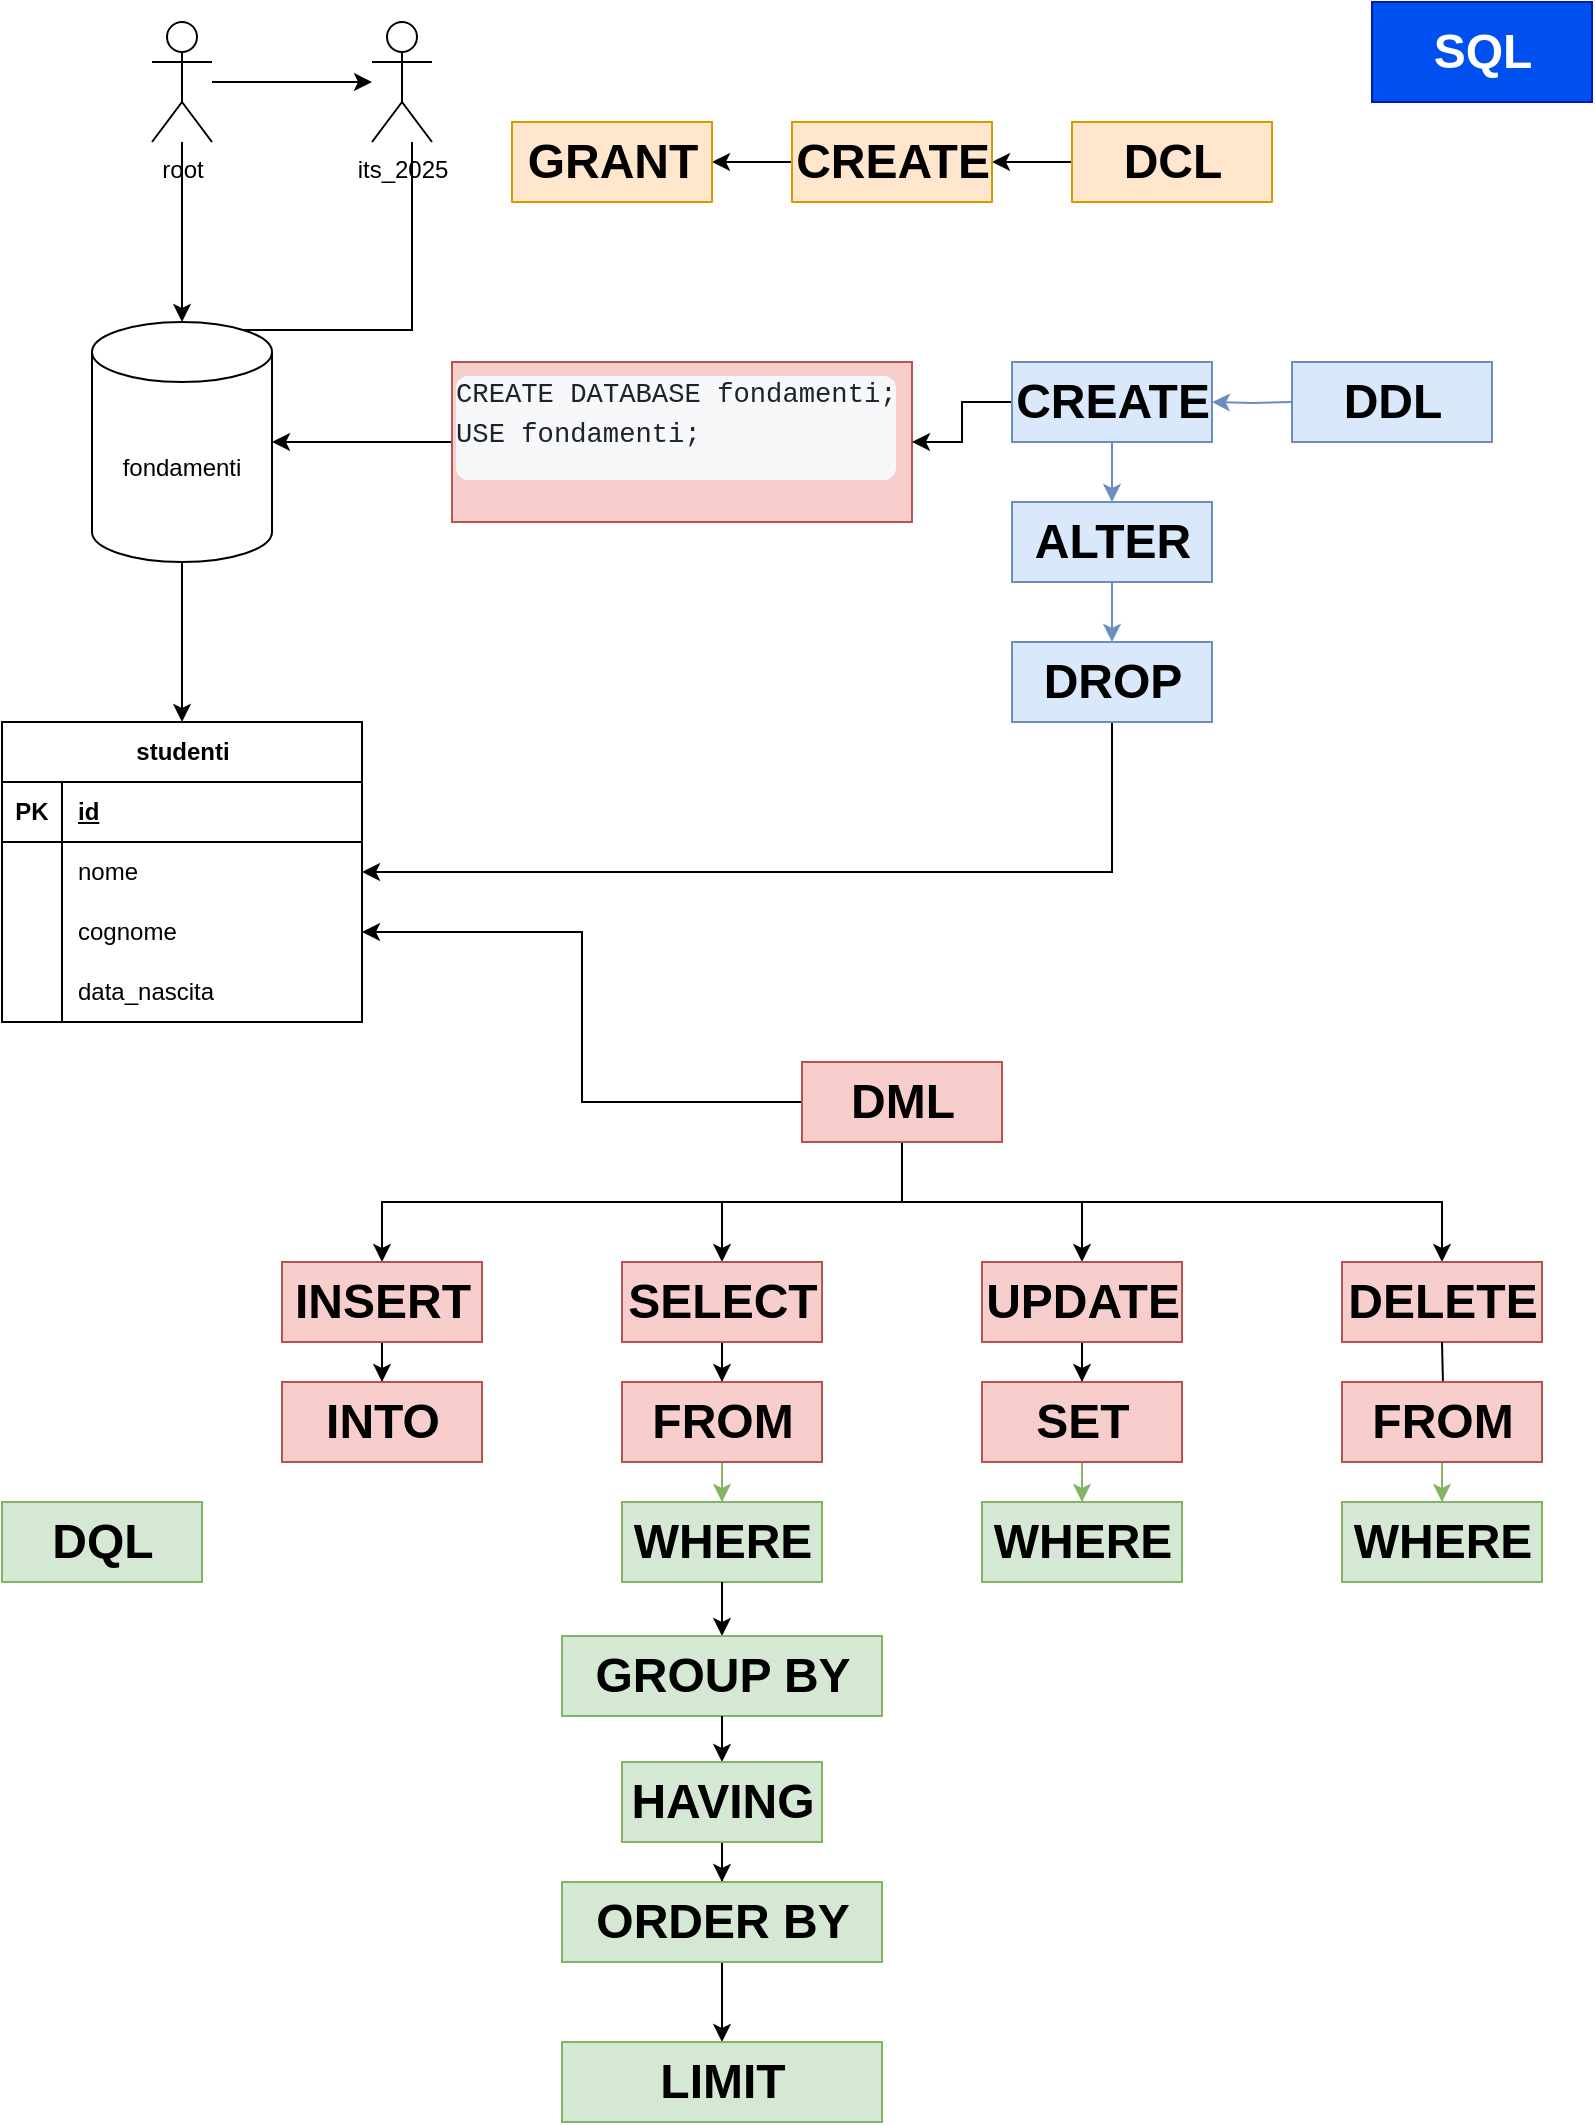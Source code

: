 <mxfile version="26.0.9" pages="2">
  <diagram name="Pagina-1" id="X_dzjjtPj03dOTCywnwq">
    <mxGraphModel dx="1434" dy="772" grid="1" gridSize="10" guides="1" tooltips="1" connect="1" arrows="1" fold="1" page="1" pageScale="1" pageWidth="827" pageHeight="1169" math="0" shadow="0">
      <root>
        <mxCell id="0" />
        <mxCell id="1" parent="0" />
        <mxCell id="ocJH8IuIkuNYbvHp2St5-17" style="edgeStyle=orthogonalEdgeStyle;rounded=0;orthogonalLoop=1;jettySize=auto;html=1;exitX=0.5;exitY=1;exitDx=0;exitDy=0;exitPerimeter=0;" parent="1" source="ocJH8IuIkuNYbvHp2St5-1" target="ocJH8IuIkuNYbvHp2St5-4" edge="1">
          <mxGeometry relative="1" as="geometry" />
        </mxCell>
        <mxCell id="ocJH8IuIkuNYbvHp2St5-22" style="edgeStyle=orthogonalEdgeStyle;rounded=0;orthogonalLoop=1;jettySize=auto;html=1;exitX=0.707;exitY=0.012;exitDx=0;exitDy=0;exitPerimeter=0;endArrow=none;startFill=1;startArrow=classic;" parent="1" source="ocJH8IuIkuNYbvHp2St5-1" target="ocJH8IuIkuNYbvHp2St5-20" edge="1">
          <mxGeometry relative="1" as="geometry">
            <Array as="points">
              <mxPoint x="124" y="195" />
              <mxPoint x="128" y="195" />
              <mxPoint x="128" y="184" />
              <mxPoint x="220" y="184" />
            </Array>
          </mxGeometry>
        </mxCell>
        <mxCell id="ocJH8IuIkuNYbvHp2St5-1" value="fondamenti" style="shape=cylinder3;whiteSpace=wrap;html=1;boundedLbl=1;backgroundOutline=1;size=15;" parent="1" vertex="1">
          <mxGeometry x="60" y="180" width="90" height="120" as="geometry" />
        </mxCell>
        <mxCell id="ocJH8IuIkuNYbvHp2St5-3" value="" style="edgeStyle=orthogonalEdgeStyle;rounded=0;orthogonalLoop=1;jettySize=auto;html=1;" parent="1" source="ocJH8IuIkuNYbvHp2St5-2" target="ocJH8IuIkuNYbvHp2St5-1" edge="1">
          <mxGeometry relative="1" as="geometry" />
        </mxCell>
        <mxCell id="ocJH8IuIkuNYbvHp2St5-2" value="&lt;pre style=&quot;box-sizing: border-box; font-family: var(--fontStack-monospace, ui-monospace, SFMono-Regular, SF Mono, Menlo, Consolas, Liberation Mono, monospace); font-size: 13.6px; margin-top: 0px; margin-bottom: 0px; overflow-wrap: normal; padding: var(--base-size-16); overflow: auto; line-height: 1.45; color: rgb(31, 35, 40); background-color: rgb(246, 248, 250); border-radius: 6px; word-break: normal; min-height: 52px; font-style: normal; font-variant-ligatures: normal; font-variant-caps: normal; font-weight: 400; letter-spacing: normal; orphans: 2; text-align: start; text-indent: 0px; text-transform: none; widows: 2; word-spacing: 0px; -webkit-text-stroke-width: 0px; text-decoration-thickness: initial; text-decoration-style: initial; text-decoration-color: initial;&quot;&gt;&lt;span class=&quot;pl-k&quot; style=&quot;box-sizing: border-box; color: var(--color-prettylights-syntax-keyword);&quot;&gt;CREATE&lt;/span&gt; &lt;span class=&quot;pl-k&quot; style=&quot;box-sizing: border-box; color: var(--color-prettylights-syntax-keyword);&quot;&gt;DATABASE&lt;/span&gt; &lt;span class=&quot;pl-en&quot; style=&quot;box-sizing: border-box; color: var(--color-prettylights-syntax-entity);&quot;&gt;fondamenti&lt;/span&gt;;&lt;br&gt;USE fondamenti;&lt;/pre&gt;" style="text;whiteSpace=wrap;html=1;fillColor=#f8cecc;strokeColor=#b85450;" parent="1" vertex="1">
          <mxGeometry x="240" y="200" width="230" height="80" as="geometry" />
        </mxCell>
        <mxCell id="ocJH8IuIkuNYbvHp2St5-4" value="studenti" style="shape=table;startSize=30;container=1;collapsible=1;childLayout=tableLayout;fixedRows=1;rowLines=0;fontStyle=1;align=center;resizeLast=1;html=1;" parent="1" vertex="1">
          <mxGeometry x="15" y="380" width="180" height="150" as="geometry" />
        </mxCell>
        <mxCell id="ocJH8IuIkuNYbvHp2St5-5" value="" style="shape=tableRow;horizontal=0;startSize=0;swimlaneHead=0;swimlaneBody=0;fillColor=none;collapsible=0;dropTarget=0;points=[[0,0.5],[1,0.5]];portConstraint=eastwest;top=0;left=0;right=0;bottom=1;" parent="ocJH8IuIkuNYbvHp2St5-4" vertex="1">
          <mxGeometry y="30" width="180" height="30" as="geometry" />
        </mxCell>
        <mxCell id="ocJH8IuIkuNYbvHp2St5-6" value="PK" style="shape=partialRectangle;connectable=0;fillColor=none;top=0;left=0;bottom=0;right=0;fontStyle=1;overflow=hidden;whiteSpace=wrap;html=1;" parent="ocJH8IuIkuNYbvHp2St5-5" vertex="1">
          <mxGeometry width="30" height="30" as="geometry">
            <mxRectangle width="30" height="30" as="alternateBounds" />
          </mxGeometry>
        </mxCell>
        <mxCell id="ocJH8IuIkuNYbvHp2St5-7" value="id" style="shape=partialRectangle;connectable=0;fillColor=none;top=0;left=0;bottom=0;right=0;align=left;spacingLeft=6;fontStyle=5;overflow=hidden;whiteSpace=wrap;html=1;" parent="ocJH8IuIkuNYbvHp2St5-5" vertex="1">
          <mxGeometry x="30" width="150" height="30" as="geometry">
            <mxRectangle width="150" height="30" as="alternateBounds" />
          </mxGeometry>
        </mxCell>
        <mxCell id="ocJH8IuIkuNYbvHp2St5-8" value="" style="shape=tableRow;horizontal=0;startSize=0;swimlaneHead=0;swimlaneBody=0;fillColor=none;collapsible=0;dropTarget=0;points=[[0,0.5],[1,0.5]];portConstraint=eastwest;top=0;left=0;right=0;bottom=0;" parent="ocJH8IuIkuNYbvHp2St5-4" vertex="1">
          <mxGeometry y="60" width="180" height="30" as="geometry" />
        </mxCell>
        <mxCell id="ocJH8IuIkuNYbvHp2St5-9" value="" style="shape=partialRectangle;connectable=0;fillColor=none;top=0;left=0;bottom=0;right=0;editable=1;overflow=hidden;whiteSpace=wrap;html=1;" parent="ocJH8IuIkuNYbvHp2St5-8" vertex="1">
          <mxGeometry width="30" height="30" as="geometry">
            <mxRectangle width="30" height="30" as="alternateBounds" />
          </mxGeometry>
        </mxCell>
        <mxCell id="ocJH8IuIkuNYbvHp2St5-10" value="nome" style="shape=partialRectangle;connectable=0;fillColor=none;top=0;left=0;bottom=0;right=0;align=left;spacingLeft=6;overflow=hidden;whiteSpace=wrap;html=1;" parent="ocJH8IuIkuNYbvHp2St5-8" vertex="1">
          <mxGeometry x="30" width="150" height="30" as="geometry">
            <mxRectangle width="150" height="30" as="alternateBounds" />
          </mxGeometry>
        </mxCell>
        <mxCell id="ocJH8IuIkuNYbvHp2St5-11" value="" style="shape=tableRow;horizontal=0;startSize=0;swimlaneHead=0;swimlaneBody=0;fillColor=none;collapsible=0;dropTarget=0;points=[[0,0.5],[1,0.5]];portConstraint=eastwest;top=0;left=0;right=0;bottom=0;" parent="ocJH8IuIkuNYbvHp2St5-4" vertex="1">
          <mxGeometry y="90" width="180" height="30" as="geometry" />
        </mxCell>
        <mxCell id="ocJH8IuIkuNYbvHp2St5-12" value="" style="shape=partialRectangle;connectable=0;fillColor=none;top=0;left=0;bottom=0;right=0;editable=1;overflow=hidden;whiteSpace=wrap;html=1;" parent="ocJH8IuIkuNYbvHp2St5-11" vertex="1">
          <mxGeometry width="30" height="30" as="geometry">
            <mxRectangle width="30" height="30" as="alternateBounds" />
          </mxGeometry>
        </mxCell>
        <mxCell id="ocJH8IuIkuNYbvHp2St5-13" value="cognome" style="shape=partialRectangle;connectable=0;fillColor=none;top=0;left=0;bottom=0;right=0;align=left;spacingLeft=6;overflow=hidden;whiteSpace=wrap;html=1;" parent="ocJH8IuIkuNYbvHp2St5-11" vertex="1">
          <mxGeometry x="30" width="150" height="30" as="geometry">
            <mxRectangle width="150" height="30" as="alternateBounds" />
          </mxGeometry>
        </mxCell>
        <mxCell id="ocJH8IuIkuNYbvHp2St5-14" value="" style="shape=tableRow;horizontal=0;startSize=0;swimlaneHead=0;swimlaneBody=0;fillColor=none;collapsible=0;dropTarget=0;points=[[0,0.5],[1,0.5]];portConstraint=eastwest;top=0;left=0;right=0;bottom=0;" parent="ocJH8IuIkuNYbvHp2St5-4" vertex="1">
          <mxGeometry y="120" width="180" height="30" as="geometry" />
        </mxCell>
        <mxCell id="ocJH8IuIkuNYbvHp2St5-15" value="" style="shape=partialRectangle;connectable=0;fillColor=none;top=0;left=0;bottom=0;right=0;editable=1;overflow=hidden;whiteSpace=wrap;html=1;" parent="ocJH8IuIkuNYbvHp2St5-14" vertex="1">
          <mxGeometry width="30" height="30" as="geometry">
            <mxRectangle width="30" height="30" as="alternateBounds" />
          </mxGeometry>
        </mxCell>
        <mxCell id="ocJH8IuIkuNYbvHp2St5-16" value="data_nascita" style="shape=partialRectangle;connectable=0;fillColor=none;top=0;left=0;bottom=0;right=0;align=left;spacingLeft=6;overflow=hidden;whiteSpace=wrap;html=1;" parent="ocJH8IuIkuNYbvHp2St5-14" vertex="1">
          <mxGeometry x="30" width="150" height="30" as="geometry">
            <mxRectangle width="150" height="30" as="alternateBounds" />
          </mxGeometry>
        </mxCell>
        <mxCell id="ocJH8IuIkuNYbvHp2St5-19" value="" style="edgeStyle=orthogonalEdgeStyle;rounded=0;orthogonalLoop=1;jettySize=auto;html=1;" parent="1" source="ocJH8IuIkuNYbvHp2St5-18" target="ocJH8IuIkuNYbvHp2St5-1" edge="1">
          <mxGeometry relative="1" as="geometry" />
        </mxCell>
        <mxCell id="ocJH8IuIkuNYbvHp2St5-21" value="" style="edgeStyle=orthogonalEdgeStyle;rounded=0;orthogonalLoop=1;jettySize=auto;html=1;" parent="1" source="ocJH8IuIkuNYbvHp2St5-18" target="ocJH8IuIkuNYbvHp2St5-20" edge="1">
          <mxGeometry relative="1" as="geometry" />
        </mxCell>
        <mxCell id="ocJH8IuIkuNYbvHp2St5-18" value="root" style="shape=umlActor;verticalLabelPosition=bottom;verticalAlign=top;html=1;outlineConnect=0;" parent="1" vertex="1">
          <mxGeometry x="90" y="30" width="30" height="60" as="geometry" />
        </mxCell>
        <mxCell id="ocJH8IuIkuNYbvHp2St5-20" value="its_2025" style="shape=umlActor;verticalLabelPosition=bottom;verticalAlign=top;html=1;outlineConnect=0;" parent="1" vertex="1">
          <mxGeometry x="200" y="30" width="30" height="60" as="geometry" />
        </mxCell>
        <mxCell id="ocJH8IuIkuNYbvHp2St5-25" value="" style="edgeStyle=orthogonalEdgeStyle;rounded=0;orthogonalLoop=1;jettySize=auto;html=1;" parent="1" source="ocJH8IuIkuNYbvHp2St5-23" target="ocJH8IuIkuNYbvHp2St5-24" edge="1">
          <mxGeometry relative="1" as="geometry" />
        </mxCell>
        <mxCell id="ocJH8IuIkuNYbvHp2St5-23" value="DCL" style="text;strokeColor=#d79b00;fillColor=#ffe6cc;html=1;fontSize=24;fontStyle=1;verticalAlign=middle;align=center;" parent="1" vertex="1">
          <mxGeometry x="550" y="80" width="100" height="40" as="geometry" />
        </mxCell>
        <mxCell id="ocJH8IuIkuNYbvHp2St5-27" value="" style="edgeStyle=orthogonalEdgeStyle;rounded=0;orthogonalLoop=1;jettySize=auto;html=1;" parent="1" source="ocJH8IuIkuNYbvHp2St5-24" target="ocJH8IuIkuNYbvHp2St5-26" edge="1">
          <mxGeometry relative="1" as="geometry" />
        </mxCell>
        <mxCell id="ocJH8IuIkuNYbvHp2St5-24" value="CREATE" style="text;strokeColor=#d79b00;fillColor=#ffe6cc;html=1;fontSize=24;fontStyle=1;verticalAlign=middle;align=center;" parent="1" vertex="1">
          <mxGeometry x="410" y="80" width="100" height="40" as="geometry" />
        </mxCell>
        <mxCell id="ocJH8IuIkuNYbvHp2St5-26" value="GRANT" style="text;strokeColor=#d79b00;fillColor=#ffe6cc;html=1;fontSize=24;fontStyle=1;verticalAlign=middle;align=center;" parent="1" vertex="1">
          <mxGeometry x="270" y="80" width="100" height="40" as="geometry" />
        </mxCell>
        <mxCell id="ocJH8IuIkuNYbvHp2St5-28" value="DDL" style="text;strokeColor=#6c8ebf;fillColor=#dae8fc;html=1;fontSize=24;fontStyle=1;verticalAlign=middle;align=center;" parent="1" vertex="1">
          <mxGeometry x="660" y="200" width="100" height="40" as="geometry" />
        </mxCell>
        <mxCell id="ocJH8IuIkuNYbvHp2St5-32" style="edgeStyle=orthogonalEdgeStyle;rounded=0;orthogonalLoop=1;jettySize=auto;html=1;exitX=0;exitY=0.5;exitDx=0;exitDy=0;" parent="1" source="ocJH8IuIkuNYbvHp2St5-30" target="ocJH8IuIkuNYbvHp2St5-2" edge="1">
          <mxGeometry relative="1" as="geometry" />
        </mxCell>
        <mxCell id="ocJH8IuIkuNYbvHp2St5-33" style="edgeStyle=orthogonalEdgeStyle;rounded=0;orthogonalLoop=1;jettySize=auto;html=1;exitX=0.5;exitY=1;exitDx=0;exitDy=0;" parent="1" source="ocJH8IuIkuNYbvHp2St5-34" target="ocJH8IuIkuNYbvHp2St5-4" edge="1">
          <mxGeometry relative="1" as="geometry">
            <Array as="points" />
          </mxGeometry>
        </mxCell>
        <mxCell id="ocJH8IuIkuNYbvHp2St5-30" value="CREATE" style="text;strokeColor=#6c8ebf;fillColor=#dae8fc;html=1;fontSize=24;fontStyle=1;verticalAlign=middle;align=center;" parent="1" vertex="1">
          <mxGeometry x="520" y="200" width="100" height="40" as="geometry" />
        </mxCell>
        <mxCell id="ocJH8IuIkuNYbvHp2St5-31" value="" style="edgeStyle=orthogonalEdgeStyle;rounded=0;orthogonalLoop=1;jettySize=auto;html=1;fillColor=#dae8fc;strokeColor=#6c8ebf;" parent="1" target="ocJH8IuIkuNYbvHp2St5-30" edge="1">
          <mxGeometry relative="1" as="geometry">
            <mxPoint x="660" y="220" as="sourcePoint" />
          </mxGeometry>
        </mxCell>
        <mxCell id="ocJH8IuIkuNYbvHp2St5-34" value="DROP" style="text;strokeColor=#6c8ebf;fillColor=#dae8fc;html=1;fontSize=24;fontStyle=1;verticalAlign=middle;align=center;" parent="1" vertex="1">
          <mxGeometry x="520" y="340" width="100" height="40" as="geometry" />
        </mxCell>
        <mxCell id="ocJH8IuIkuNYbvHp2St5-37" value="" style="edgeStyle=orthogonalEdgeStyle;rounded=0;orthogonalLoop=1;jettySize=auto;html=1;exitX=0.5;exitY=1;exitDx=0;exitDy=0;fillColor=#dae8fc;strokeColor=#6c8ebf;" parent="1" source="ocJH8IuIkuNYbvHp2St5-30" target="ocJH8IuIkuNYbvHp2St5-36" edge="1">
          <mxGeometry relative="1" as="geometry">
            <mxPoint x="570" y="240" as="sourcePoint" />
            <mxPoint x="570" y="380" as="targetPoint" />
            <Array as="points" />
          </mxGeometry>
        </mxCell>
        <mxCell id="ocJH8IuIkuNYbvHp2St5-38" value="" style="edgeStyle=orthogonalEdgeStyle;rounded=0;orthogonalLoop=1;jettySize=auto;html=1;fillColor=#dae8fc;strokeColor=#6c8ebf;" parent="1" source="ocJH8IuIkuNYbvHp2St5-36" target="ocJH8IuIkuNYbvHp2St5-34" edge="1">
          <mxGeometry relative="1" as="geometry" />
        </mxCell>
        <mxCell id="ocJH8IuIkuNYbvHp2St5-36" value="ALTER" style="text;strokeColor=#6c8ebf;fillColor=#dae8fc;html=1;fontSize=24;fontStyle=1;verticalAlign=middle;align=center;" parent="1" vertex="1">
          <mxGeometry x="520" y="270" width="100" height="40" as="geometry" />
        </mxCell>
        <mxCell id="ocJH8IuIkuNYbvHp2St5-48" style="edgeStyle=orthogonalEdgeStyle;rounded=0;orthogonalLoop=1;jettySize=auto;html=1;exitX=0.5;exitY=1;exitDx=0;exitDy=0;" parent="1" source="ocJH8IuIkuNYbvHp2St5-39" target="ocJH8IuIkuNYbvHp2St5-42" edge="1">
          <mxGeometry relative="1" as="geometry" />
        </mxCell>
        <mxCell id="ocJH8IuIkuNYbvHp2St5-49" style="edgeStyle=orthogonalEdgeStyle;rounded=0;orthogonalLoop=1;jettySize=auto;html=1;exitX=0.5;exitY=1;exitDx=0;exitDy=0;" parent="1" source="ocJH8IuIkuNYbvHp2St5-39" target="ocJH8IuIkuNYbvHp2St5-44" edge="1">
          <mxGeometry relative="1" as="geometry" />
        </mxCell>
        <mxCell id="ocJH8IuIkuNYbvHp2St5-50" style="edgeStyle=orthogonalEdgeStyle;rounded=0;orthogonalLoop=1;jettySize=auto;html=1;exitX=0.5;exitY=1;exitDx=0;exitDy=0;entryX=0.5;entryY=0;entryDx=0;entryDy=0;" parent="1" source="ocJH8IuIkuNYbvHp2St5-39" target="ocJH8IuIkuNYbvHp2St5-46" edge="1">
          <mxGeometry relative="1" as="geometry" />
        </mxCell>
        <mxCell id="ocJH8IuIkuNYbvHp2St5-51" style="edgeStyle=orthogonalEdgeStyle;rounded=0;orthogonalLoop=1;jettySize=auto;html=1;exitX=0.5;exitY=1;exitDx=0;exitDy=0;entryX=0.5;entryY=0;entryDx=0;entryDy=0;" parent="1" source="ocJH8IuIkuNYbvHp2St5-39" target="ocJH8IuIkuNYbvHp2St5-40" edge="1">
          <mxGeometry relative="1" as="geometry" />
        </mxCell>
        <mxCell id="ocJH8IuIkuNYbvHp2St5-52" style="edgeStyle=orthogonalEdgeStyle;rounded=0;orthogonalLoop=1;jettySize=auto;html=1;exitX=0;exitY=0.5;exitDx=0;exitDy=0;entryX=1;entryY=0.5;entryDx=0;entryDy=0;" parent="1" source="ocJH8IuIkuNYbvHp2St5-39" target="ocJH8IuIkuNYbvHp2St5-11" edge="1">
          <mxGeometry relative="1" as="geometry" />
        </mxCell>
        <mxCell id="ocJH8IuIkuNYbvHp2St5-39" value="DML" style="text;strokeColor=#b85450;fillColor=#f8cecc;html=1;fontSize=24;fontStyle=1;verticalAlign=middle;align=center;" parent="1" vertex="1">
          <mxGeometry x="415" y="550" width="100" height="40" as="geometry" />
        </mxCell>
        <mxCell id="ocJH8IuIkuNYbvHp2St5-55" value="" style="edgeStyle=orthogonalEdgeStyle;rounded=0;orthogonalLoop=1;jettySize=auto;html=1;" parent="1" source="ocJH8IuIkuNYbvHp2St5-40" target="ocJH8IuIkuNYbvHp2St5-54" edge="1">
          <mxGeometry relative="1" as="geometry" />
        </mxCell>
        <mxCell id="ocJH8IuIkuNYbvHp2St5-40" value="INSERT" style="text;strokeColor=#b85450;fillColor=#f8cecc;html=1;fontSize=24;fontStyle=1;verticalAlign=middle;align=center;" parent="1" vertex="1">
          <mxGeometry x="155" y="650" width="100" height="40" as="geometry" />
        </mxCell>
        <mxCell id="ocJH8IuIkuNYbvHp2St5-57" value="" style="edgeStyle=orthogonalEdgeStyle;rounded=0;orthogonalLoop=1;jettySize=auto;html=1;" parent="1" source="ocJH8IuIkuNYbvHp2St5-42" target="ocJH8IuIkuNYbvHp2St5-56" edge="1">
          <mxGeometry relative="1" as="geometry" />
        </mxCell>
        <mxCell id="ocJH8IuIkuNYbvHp2St5-42" value="SELECT" style="text;strokeColor=#b85450;fillColor=#f8cecc;html=1;fontSize=24;fontStyle=1;verticalAlign=middle;align=center;" parent="1" vertex="1">
          <mxGeometry x="325" y="650" width="100" height="40" as="geometry" />
        </mxCell>
        <mxCell id="ocJH8IuIkuNYbvHp2St5-61" value="" style="edgeStyle=orthogonalEdgeStyle;rounded=0;orthogonalLoop=1;jettySize=auto;html=1;" parent="1" source="ocJH8IuIkuNYbvHp2St5-44" target="ocJH8IuIkuNYbvHp2St5-60" edge="1">
          <mxGeometry relative="1" as="geometry" />
        </mxCell>
        <mxCell id="ocJH8IuIkuNYbvHp2St5-44" value="UPDATE" style="text;strokeColor=#b85450;fillColor=#f8cecc;html=1;fontSize=24;fontStyle=1;verticalAlign=middle;align=center;" parent="1" vertex="1">
          <mxGeometry x="505" y="650" width="100" height="40" as="geometry" />
        </mxCell>
        <mxCell id="ocJH8IuIkuNYbvHp2St5-46" value="DELETE" style="text;strokeColor=#b85450;fillColor=#f8cecc;html=1;fontSize=24;fontStyle=1;verticalAlign=middle;align=center;" parent="1" vertex="1">
          <mxGeometry x="685" y="650" width="100" height="40" as="geometry" />
        </mxCell>
        <mxCell id="ocJH8IuIkuNYbvHp2St5-53" value="DQL" style="text;strokeColor=#82b366;fillColor=#d5e8d4;html=1;fontSize=24;fontStyle=1;verticalAlign=middle;align=center;" parent="1" vertex="1">
          <mxGeometry x="15" y="770" width="100" height="40" as="geometry" />
        </mxCell>
        <mxCell id="ocJH8IuIkuNYbvHp2St5-54" value="INTO" style="text;strokeColor=#b85450;fillColor=#f8cecc;html=1;fontSize=24;fontStyle=1;verticalAlign=middle;align=center;" parent="1" vertex="1">
          <mxGeometry x="155" y="710" width="100" height="40" as="geometry" />
        </mxCell>
        <mxCell id="ocJH8IuIkuNYbvHp2St5-59" value="" style="edgeStyle=orthogonalEdgeStyle;rounded=0;orthogonalLoop=1;jettySize=auto;html=1;fillColor=#d5e8d4;strokeColor=#82b366;" parent="1" source="ocJH8IuIkuNYbvHp2St5-56" target="ocJH8IuIkuNYbvHp2St5-58" edge="1">
          <mxGeometry relative="1" as="geometry" />
        </mxCell>
        <mxCell id="ocJH8IuIkuNYbvHp2St5-56" value="FROM" style="text;strokeColor=#b85450;fillColor=#f8cecc;html=1;fontSize=24;fontStyle=1;verticalAlign=middle;align=center;" parent="1" vertex="1">
          <mxGeometry x="325" y="710" width="100" height="40" as="geometry" />
        </mxCell>
        <mxCell id="ocJH8IuIkuNYbvHp2St5-69" value="" style="edgeStyle=orthogonalEdgeStyle;rounded=0;orthogonalLoop=1;jettySize=auto;html=1;" parent="1" source="ocJH8IuIkuNYbvHp2St5-74" target="ocJH8IuIkuNYbvHp2St5-68" edge="1">
          <mxGeometry relative="1" as="geometry" />
        </mxCell>
        <mxCell id="ocJH8IuIkuNYbvHp2St5-58" value="WHERE" style="text;strokeColor=#82b366;fillColor=#d5e8d4;html=1;fontSize=24;fontStyle=1;verticalAlign=middle;align=center;" parent="1" vertex="1">
          <mxGeometry x="325" y="770" width="100" height="40" as="geometry" />
        </mxCell>
        <mxCell id="ocJH8IuIkuNYbvHp2St5-63" value="" style="edgeStyle=orthogonalEdgeStyle;rounded=0;orthogonalLoop=1;jettySize=auto;html=1;fillColor=#d5e8d4;strokeColor=#82b366;" parent="1" source="ocJH8IuIkuNYbvHp2St5-60" target="ocJH8IuIkuNYbvHp2St5-62" edge="1">
          <mxGeometry relative="1" as="geometry" />
        </mxCell>
        <mxCell id="ocJH8IuIkuNYbvHp2St5-60" value="SET" style="text;strokeColor=#b85450;fillColor=#f8cecc;html=1;fontSize=24;fontStyle=1;verticalAlign=middle;align=center;" parent="1" vertex="1">
          <mxGeometry x="505" y="710" width="100" height="40" as="geometry" />
        </mxCell>
        <mxCell id="ocJH8IuIkuNYbvHp2St5-62" value="WHERE" style="text;strokeColor=#82b366;fillColor=#d5e8d4;html=1;fontSize=24;fontStyle=1;verticalAlign=middle;align=center;" parent="1" vertex="1">
          <mxGeometry x="505" y="770" width="100" height="40" as="geometry" />
        </mxCell>
        <mxCell id="ocJH8IuIkuNYbvHp2St5-64" value="" style="edgeStyle=orthogonalEdgeStyle;rounded=0;orthogonalLoop=1;jettySize=auto;html=1;" parent="1" target="ocJH8IuIkuNYbvHp2St5-66" edge="1">
          <mxGeometry relative="1" as="geometry">
            <mxPoint x="735" y="690" as="sourcePoint" />
          </mxGeometry>
        </mxCell>
        <mxCell id="ocJH8IuIkuNYbvHp2St5-65" value="" style="edgeStyle=orthogonalEdgeStyle;rounded=0;orthogonalLoop=1;jettySize=auto;html=1;fillColor=#d5e8d4;strokeColor=#82b366;" parent="1" source="ocJH8IuIkuNYbvHp2St5-66" target="ocJH8IuIkuNYbvHp2St5-67" edge="1">
          <mxGeometry relative="1" as="geometry" />
        </mxCell>
        <mxCell id="ocJH8IuIkuNYbvHp2St5-66" value="FROM" style="text;strokeColor=#b85450;fillColor=#f8cecc;html=1;fontSize=24;fontStyle=1;verticalAlign=middle;align=center;" parent="1" vertex="1">
          <mxGeometry x="685" y="710" width="100" height="40" as="geometry" />
        </mxCell>
        <mxCell id="ocJH8IuIkuNYbvHp2St5-67" value="WHERE" style="text;strokeColor=#82b366;fillColor=#d5e8d4;html=1;fontSize=24;fontStyle=1;verticalAlign=middle;align=center;" parent="1" vertex="1">
          <mxGeometry x="685" y="770" width="100" height="40" as="geometry" />
        </mxCell>
        <mxCell id="ocJH8IuIkuNYbvHp2St5-71" value="" style="edgeStyle=orthogonalEdgeStyle;rounded=0;orthogonalLoop=1;jettySize=auto;html=1;" parent="1" source="ocJH8IuIkuNYbvHp2St5-68" target="ocJH8IuIkuNYbvHp2St5-70" edge="1">
          <mxGeometry relative="1" as="geometry" />
        </mxCell>
        <mxCell id="ocJH8IuIkuNYbvHp2St5-68" value="ORDER BY" style="text;strokeColor=#82b366;fillColor=#d5e8d4;html=1;fontSize=24;fontStyle=1;verticalAlign=middle;align=center;" parent="1" vertex="1">
          <mxGeometry x="295" y="960" width="160" height="40" as="geometry" />
        </mxCell>
        <mxCell id="ocJH8IuIkuNYbvHp2St5-70" value="LIMIT" style="text;strokeColor=#82b366;fillColor=#d5e8d4;html=1;fontSize=24;fontStyle=1;verticalAlign=middle;align=center;" parent="1" vertex="1">
          <mxGeometry x="295" y="1040" width="160" height="40" as="geometry" />
        </mxCell>
        <mxCell id="ocJH8IuIkuNYbvHp2St5-73" value="" style="edgeStyle=orthogonalEdgeStyle;rounded=0;orthogonalLoop=1;jettySize=auto;html=1;" parent="1" source="ocJH8IuIkuNYbvHp2St5-58" target="ocJH8IuIkuNYbvHp2St5-72" edge="1">
          <mxGeometry relative="1" as="geometry">
            <mxPoint x="375" y="810" as="sourcePoint" />
            <mxPoint x="375" y="920" as="targetPoint" />
          </mxGeometry>
        </mxCell>
        <mxCell id="ocJH8IuIkuNYbvHp2St5-72" value="GROUP BY" style="text;strokeColor=#82b366;fillColor=#d5e8d4;html=1;fontSize=24;fontStyle=1;verticalAlign=middle;align=center;" parent="1" vertex="1">
          <mxGeometry x="295" y="837" width="160" height="40" as="geometry" />
        </mxCell>
        <mxCell id="ocJH8IuIkuNYbvHp2St5-75" value="" style="edgeStyle=orthogonalEdgeStyle;rounded=0;orthogonalLoop=1;jettySize=auto;html=1;" parent="1" source="ocJH8IuIkuNYbvHp2St5-72" target="ocJH8IuIkuNYbvHp2St5-74" edge="1">
          <mxGeometry relative="1" as="geometry">
            <mxPoint x="375" y="877" as="sourcePoint" />
            <mxPoint x="375" y="960" as="targetPoint" />
          </mxGeometry>
        </mxCell>
        <mxCell id="ocJH8IuIkuNYbvHp2St5-74" value="HAVING" style="text;strokeColor=#82b366;fillColor=#d5e8d4;html=1;fontSize=24;fontStyle=1;verticalAlign=middle;align=center;" parent="1" vertex="1">
          <mxGeometry x="325" y="900" width="100" height="40" as="geometry" />
        </mxCell>
        <mxCell id="ocJH8IuIkuNYbvHp2St5-76" value="SQL" style="text;strokeColor=#001DBC;fillColor=#0050ef;html=1;fontSize=24;fontStyle=1;verticalAlign=middle;align=center;fontColor=#ffffff;" parent="1" vertex="1">
          <mxGeometry x="700" y="20" width="110" height="50" as="geometry" />
        </mxCell>
      </root>
    </mxGraphModel>
  </diagram>
  <diagram id="Vq2zxzM5zRFYyBk23vxs" name="Libreria">
    <mxGraphModel dx="1434" dy="772" grid="1" gridSize="10" guides="1" tooltips="1" connect="1" arrows="1" fold="1" page="1" pageScale="1" pageWidth="1169" pageHeight="827" math="0" shadow="0">
      <root>
        <mxCell id="0" />
        <mxCell id="1" parent="0" />
        <mxCell id="J9H7cYr5tugM0V0w60wd-1" value="libro" style="shape=table;startSize=30;container=1;collapsible=1;childLayout=tableLayout;fixedRows=1;rowLines=0;fontStyle=1;align=center;resizeLast=1;html=1;" vertex="1" parent="1">
          <mxGeometry x="270" y="100" width="180" height="180" as="geometry" />
        </mxCell>
        <mxCell id="J9H7cYr5tugM0V0w60wd-2" value="" style="shape=tableRow;horizontal=0;startSize=0;swimlaneHead=0;swimlaneBody=0;fillColor=none;collapsible=0;dropTarget=0;points=[[0,0.5],[1,0.5]];portConstraint=eastwest;top=0;left=0;right=0;bottom=1;" vertex="1" parent="J9H7cYr5tugM0V0w60wd-1">
          <mxGeometry y="30" width="180" height="30" as="geometry" />
        </mxCell>
        <mxCell id="J9H7cYr5tugM0V0w60wd-3" value="PK" style="shape=partialRectangle;connectable=0;fillColor=none;top=0;left=0;bottom=0;right=0;fontStyle=1;overflow=hidden;whiteSpace=wrap;html=1;" vertex="1" parent="J9H7cYr5tugM0V0w60wd-2">
          <mxGeometry width="30" height="30" as="geometry">
            <mxRectangle width="30" height="30" as="alternateBounds" />
          </mxGeometry>
        </mxCell>
        <mxCell id="J9H7cYr5tugM0V0w60wd-4" value="id" style="shape=partialRectangle;connectable=0;fillColor=none;top=0;left=0;bottom=0;right=0;align=left;spacingLeft=6;fontStyle=5;overflow=hidden;whiteSpace=wrap;html=1;" vertex="1" parent="J9H7cYr5tugM0V0w60wd-2">
          <mxGeometry x="30" width="150" height="30" as="geometry">
            <mxRectangle width="150" height="30" as="alternateBounds" />
          </mxGeometry>
        </mxCell>
        <mxCell id="J9H7cYr5tugM0V0w60wd-5" value="" style="shape=tableRow;horizontal=0;startSize=0;swimlaneHead=0;swimlaneBody=0;fillColor=none;collapsible=0;dropTarget=0;points=[[0,0.5],[1,0.5]];portConstraint=eastwest;top=0;left=0;right=0;bottom=0;" vertex="1" parent="J9H7cYr5tugM0V0w60wd-1">
          <mxGeometry y="60" width="180" height="30" as="geometry" />
        </mxCell>
        <mxCell id="J9H7cYr5tugM0V0w60wd-6" value="" style="shape=partialRectangle;connectable=0;fillColor=none;top=0;left=0;bottom=0;right=0;editable=1;overflow=hidden;whiteSpace=wrap;html=1;" vertex="1" parent="J9H7cYr5tugM0V0w60wd-5">
          <mxGeometry width="30" height="30" as="geometry">
            <mxRectangle width="30" height="30" as="alternateBounds" />
          </mxGeometry>
        </mxCell>
        <mxCell id="J9H7cYr5tugM0V0w60wd-7" value="titolo" style="shape=partialRectangle;connectable=0;fillColor=none;top=0;left=0;bottom=0;right=0;align=left;spacingLeft=6;overflow=hidden;whiteSpace=wrap;html=1;" vertex="1" parent="J9H7cYr5tugM0V0w60wd-5">
          <mxGeometry x="30" width="150" height="30" as="geometry">
            <mxRectangle width="150" height="30" as="alternateBounds" />
          </mxGeometry>
        </mxCell>
        <mxCell id="J9H7cYr5tugM0V0w60wd-8" value="" style="shape=tableRow;horizontal=0;startSize=0;swimlaneHead=0;swimlaneBody=0;fillColor=none;collapsible=0;dropTarget=0;points=[[0,0.5],[1,0.5]];portConstraint=eastwest;top=0;left=0;right=0;bottom=0;" vertex="1" parent="J9H7cYr5tugM0V0w60wd-1">
          <mxGeometry y="90" width="180" height="30" as="geometry" />
        </mxCell>
        <mxCell id="J9H7cYr5tugM0V0w60wd-9" value="" style="shape=partialRectangle;connectable=0;fillColor=none;top=0;left=0;bottom=0;right=0;editable=1;overflow=hidden;whiteSpace=wrap;html=1;" vertex="1" parent="J9H7cYr5tugM0V0w60wd-8">
          <mxGeometry width="30" height="30" as="geometry">
            <mxRectangle width="30" height="30" as="alternateBounds" />
          </mxGeometry>
        </mxCell>
        <mxCell id="J9H7cYr5tugM0V0w60wd-10" value="prezzo" style="shape=partialRectangle;connectable=0;fillColor=none;top=0;left=0;bottom=0;right=0;align=left;spacingLeft=6;overflow=hidden;whiteSpace=wrap;html=1;" vertex="1" parent="J9H7cYr5tugM0V0w60wd-8">
          <mxGeometry x="30" width="150" height="30" as="geometry">
            <mxRectangle width="150" height="30" as="alternateBounds" />
          </mxGeometry>
        </mxCell>
        <mxCell id="J9H7cYr5tugM0V0w60wd-11" value="" style="shape=tableRow;horizontal=0;startSize=0;swimlaneHead=0;swimlaneBody=0;fillColor=none;collapsible=0;dropTarget=0;points=[[0,0.5],[1,0.5]];portConstraint=eastwest;top=0;left=0;right=0;bottom=0;" vertex="1" parent="J9H7cYr5tugM0V0w60wd-1">
          <mxGeometry y="120" width="180" height="30" as="geometry" />
        </mxCell>
        <mxCell id="J9H7cYr5tugM0V0w60wd-12" value="" style="shape=partialRectangle;connectable=0;fillColor=none;top=0;left=0;bottom=0;right=0;editable=1;overflow=hidden;whiteSpace=wrap;html=1;" vertex="1" parent="J9H7cYr5tugM0V0w60wd-11">
          <mxGeometry width="30" height="30" as="geometry">
            <mxRectangle width="30" height="30" as="alternateBounds" />
          </mxGeometry>
        </mxCell>
        <mxCell id="J9H7cYr5tugM0V0w60wd-13" value="pagine" style="shape=partialRectangle;connectable=0;fillColor=none;top=0;left=0;bottom=0;right=0;align=left;spacingLeft=6;overflow=hidden;whiteSpace=wrap;html=1;" vertex="1" parent="J9H7cYr5tugM0V0w60wd-11">
          <mxGeometry x="30" width="150" height="30" as="geometry">
            <mxRectangle width="150" height="30" as="alternateBounds" />
          </mxGeometry>
        </mxCell>
        <mxCell id="J9H7cYr5tugM0V0w60wd-40" style="shape=tableRow;horizontal=0;startSize=0;swimlaneHead=0;swimlaneBody=0;fillColor=none;collapsible=0;dropTarget=0;points=[[0,0.5],[1,0.5]];portConstraint=eastwest;top=0;left=0;right=0;bottom=0;" vertex="1" parent="J9H7cYr5tugM0V0w60wd-1">
          <mxGeometry y="150" width="180" height="30" as="geometry" />
        </mxCell>
        <mxCell id="J9H7cYr5tugM0V0w60wd-41" value="FK" style="shape=partialRectangle;connectable=0;fillColor=none;top=0;left=0;bottom=0;right=0;editable=1;overflow=hidden;whiteSpace=wrap;html=1;" vertex="1" parent="J9H7cYr5tugM0V0w60wd-40">
          <mxGeometry width="30" height="30" as="geometry">
            <mxRectangle width="30" height="30" as="alternateBounds" />
          </mxGeometry>
        </mxCell>
        <mxCell id="J9H7cYr5tugM0V0w60wd-42" value="editore_id" style="shape=partialRectangle;connectable=0;fillColor=none;top=0;left=0;bottom=0;right=0;align=left;spacingLeft=6;overflow=hidden;whiteSpace=wrap;html=1;" vertex="1" parent="J9H7cYr5tugM0V0w60wd-40">
          <mxGeometry x="30" width="150" height="30" as="geometry">
            <mxRectangle width="150" height="30" as="alternateBounds" />
          </mxGeometry>
        </mxCell>
        <mxCell id="J9H7cYr5tugM0V0w60wd-14" value="editore" style="shape=table;startSize=30;container=1;collapsible=1;childLayout=tableLayout;fixedRows=1;rowLines=0;fontStyle=1;align=center;resizeLast=1;html=1;" vertex="1" parent="1">
          <mxGeometry x="620" y="100" width="180" height="120" as="geometry" />
        </mxCell>
        <mxCell id="J9H7cYr5tugM0V0w60wd-15" value="" style="shape=tableRow;horizontal=0;startSize=0;swimlaneHead=0;swimlaneBody=0;fillColor=none;collapsible=0;dropTarget=0;points=[[0,0.5],[1,0.5]];portConstraint=eastwest;top=0;left=0;right=0;bottom=1;" vertex="1" parent="J9H7cYr5tugM0V0w60wd-14">
          <mxGeometry y="30" width="180" height="30" as="geometry" />
        </mxCell>
        <mxCell id="J9H7cYr5tugM0V0w60wd-16" value="PK" style="shape=partialRectangle;connectable=0;fillColor=none;top=0;left=0;bottom=0;right=0;fontStyle=1;overflow=hidden;whiteSpace=wrap;html=1;" vertex="1" parent="J9H7cYr5tugM0V0w60wd-15">
          <mxGeometry width="30" height="30" as="geometry">
            <mxRectangle width="30" height="30" as="alternateBounds" />
          </mxGeometry>
        </mxCell>
        <mxCell id="J9H7cYr5tugM0V0w60wd-17" value="id" style="shape=partialRectangle;connectable=0;fillColor=none;top=0;left=0;bottom=0;right=0;align=left;spacingLeft=6;fontStyle=5;overflow=hidden;whiteSpace=wrap;html=1;" vertex="1" parent="J9H7cYr5tugM0V0w60wd-15">
          <mxGeometry x="30" width="150" height="30" as="geometry">
            <mxRectangle width="150" height="30" as="alternateBounds" />
          </mxGeometry>
        </mxCell>
        <mxCell id="J9H7cYr5tugM0V0w60wd-18" value="" style="shape=tableRow;horizontal=0;startSize=0;swimlaneHead=0;swimlaneBody=0;fillColor=none;collapsible=0;dropTarget=0;points=[[0,0.5],[1,0.5]];portConstraint=eastwest;top=0;left=0;right=0;bottom=0;" vertex="1" parent="J9H7cYr5tugM0V0w60wd-14">
          <mxGeometry y="60" width="180" height="30" as="geometry" />
        </mxCell>
        <mxCell id="J9H7cYr5tugM0V0w60wd-19" value="" style="shape=partialRectangle;connectable=0;fillColor=none;top=0;left=0;bottom=0;right=0;editable=1;overflow=hidden;whiteSpace=wrap;html=1;" vertex="1" parent="J9H7cYr5tugM0V0w60wd-18">
          <mxGeometry width="30" height="30" as="geometry">
            <mxRectangle width="30" height="30" as="alternateBounds" />
          </mxGeometry>
        </mxCell>
        <mxCell id="J9H7cYr5tugM0V0w60wd-20" value="nome" style="shape=partialRectangle;connectable=0;fillColor=none;top=0;left=0;bottom=0;right=0;align=left;spacingLeft=6;overflow=hidden;whiteSpace=wrap;html=1;" vertex="1" parent="J9H7cYr5tugM0V0w60wd-18">
          <mxGeometry x="30" width="150" height="30" as="geometry">
            <mxRectangle width="150" height="30" as="alternateBounds" />
          </mxGeometry>
        </mxCell>
        <mxCell id="J9H7cYr5tugM0V0w60wd-21" value="" style="shape=tableRow;horizontal=0;startSize=0;swimlaneHead=0;swimlaneBody=0;fillColor=none;collapsible=0;dropTarget=0;points=[[0,0.5],[1,0.5]];portConstraint=eastwest;top=0;left=0;right=0;bottom=0;" vertex="1" parent="J9H7cYr5tugM0V0w60wd-14">
          <mxGeometry y="90" width="180" height="30" as="geometry" />
        </mxCell>
        <mxCell id="J9H7cYr5tugM0V0w60wd-22" value="" style="shape=partialRectangle;connectable=0;fillColor=none;top=0;left=0;bottom=0;right=0;editable=1;overflow=hidden;whiteSpace=wrap;html=1;" vertex="1" parent="J9H7cYr5tugM0V0w60wd-21">
          <mxGeometry width="30" height="30" as="geometry">
            <mxRectangle width="30" height="30" as="alternateBounds" />
          </mxGeometry>
        </mxCell>
        <mxCell id="J9H7cYr5tugM0V0w60wd-23" value="contatto" style="shape=partialRectangle;connectable=0;fillColor=none;top=0;left=0;bottom=0;right=0;align=left;spacingLeft=6;overflow=hidden;whiteSpace=wrap;html=1;" vertex="1" parent="J9H7cYr5tugM0V0w60wd-21">
          <mxGeometry x="30" width="150" height="30" as="geometry">
            <mxRectangle width="150" height="30" as="alternateBounds" />
          </mxGeometry>
        </mxCell>
        <mxCell id="J9H7cYr5tugM0V0w60wd-27" value="autore" style="shape=table;startSize=30;container=1;collapsible=1;childLayout=tableLayout;fixedRows=1;rowLines=0;fontStyle=1;align=center;resizeLast=1;html=1;" vertex="1" parent="1">
          <mxGeometry x="270" y="310" width="180" height="150" as="geometry" />
        </mxCell>
        <mxCell id="J9H7cYr5tugM0V0w60wd-28" value="" style="shape=tableRow;horizontal=0;startSize=0;swimlaneHead=0;swimlaneBody=0;fillColor=none;collapsible=0;dropTarget=0;points=[[0,0.5],[1,0.5]];portConstraint=eastwest;top=0;left=0;right=0;bottom=1;" vertex="1" parent="J9H7cYr5tugM0V0w60wd-27">
          <mxGeometry y="30" width="180" height="30" as="geometry" />
        </mxCell>
        <mxCell id="J9H7cYr5tugM0V0w60wd-29" value="PK" style="shape=partialRectangle;connectable=0;fillColor=none;top=0;left=0;bottom=0;right=0;fontStyle=1;overflow=hidden;whiteSpace=wrap;html=1;" vertex="1" parent="J9H7cYr5tugM0V0w60wd-28">
          <mxGeometry width="30" height="30" as="geometry">
            <mxRectangle width="30" height="30" as="alternateBounds" />
          </mxGeometry>
        </mxCell>
        <mxCell id="J9H7cYr5tugM0V0w60wd-30" value="id" style="shape=partialRectangle;connectable=0;fillColor=none;top=0;left=0;bottom=0;right=0;align=left;spacingLeft=6;fontStyle=5;overflow=hidden;whiteSpace=wrap;html=1;" vertex="1" parent="J9H7cYr5tugM0V0w60wd-28">
          <mxGeometry x="30" width="150" height="30" as="geometry">
            <mxRectangle width="150" height="30" as="alternateBounds" />
          </mxGeometry>
        </mxCell>
        <mxCell id="J9H7cYr5tugM0V0w60wd-31" value="" style="shape=tableRow;horizontal=0;startSize=0;swimlaneHead=0;swimlaneBody=0;fillColor=none;collapsible=0;dropTarget=0;points=[[0,0.5],[1,0.5]];portConstraint=eastwest;top=0;left=0;right=0;bottom=0;" vertex="1" parent="J9H7cYr5tugM0V0w60wd-27">
          <mxGeometry y="60" width="180" height="30" as="geometry" />
        </mxCell>
        <mxCell id="J9H7cYr5tugM0V0w60wd-32" value="" style="shape=partialRectangle;connectable=0;fillColor=none;top=0;left=0;bottom=0;right=0;editable=1;overflow=hidden;whiteSpace=wrap;html=1;" vertex="1" parent="J9H7cYr5tugM0V0w60wd-31">
          <mxGeometry width="30" height="30" as="geometry">
            <mxRectangle width="30" height="30" as="alternateBounds" />
          </mxGeometry>
        </mxCell>
        <mxCell id="J9H7cYr5tugM0V0w60wd-33" value="nome" style="shape=partialRectangle;connectable=0;fillColor=none;top=0;left=0;bottom=0;right=0;align=left;spacingLeft=6;overflow=hidden;whiteSpace=wrap;html=1;" vertex="1" parent="J9H7cYr5tugM0V0w60wd-31">
          <mxGeometry x="30" width="150" height="30" as="geometry">
            <mxRectangle width="150" height="30" as="alternateBounds" />
          </mxGeometry>
        </mxCell>
        <mxCell id="J9H7cYr5tugM0V0w60wd-34" value="" style="shape=tableRow;horizontal=0;startSize=0;swimlaneHead=0;swimlaneBody=0;fillColor=none;collapsible=0;dropTarget=0;points=[[0,0.5],[1,0.5]];portConstraint=eastwest;top=0;left=0;right=0;bottom=0;" vertex="1" parent="J9H7cYr5tugM0V0w60wd-27">
          <mxGeometry y="90" width="180" height="30" as="geometry" />
        </mxCell>
        <mxCell id="J9H7cYr5tugM0V0w60wd-35" value="" style="shape=partialRectangle;connectable=0;fillColor=none;top=0;left=0;bottom=0;right=0;editable=1;overflow=hidden;whiteSpace=wrap;html=1;" vertex="1" parent="J9H7cYr5tugM0V0w60wd-34">
          <mxGeometry width="30" height="30" as="geometry">
            <mxRectangle width="30" height="30" as="alternateBounds" />
          </mxGeometry>
        </mxCell>
        <mxCell id="J9H7cYr5tugM0V0w60wd-36" value="cognome" style="shape=partialRectangle;connectable=0;fillColor=none;top=0;left=0;bottom=0;right=0;align=left;spacingLeft=6;overflow=hidden;whiteSpace=wrap;html=1;" vertex="1" parent="J9H7cYr5tugM0V0w60wd-34">
          <mxGeometry x="30" width="150" height="30" as="geometry">
            <mxRectangle width="150" height="30" as="alternateBounds" />
          </mxGeometry>
        </mxCell>
        <mxCell id="J9H7cYr5tugM0V0w60wd-60" style="shape=tableRow;horizontal=0;startSize=0;swimlaneHead=0;swimlaneBody=0;fillColor=none;collapsible=0;dropTarget=0;points=[[0,0.5],[1,0.5]];portConstraint=eastwest;top=0;left=0;right=0;bottom=0;" vertex="1" parent="J9H7cYr5tugM0V0w60wd-27">
          <mxGeometry y="120" width="180" height="30" as="geometry" />
        </mxCell>
        <mxCell id="J9H7cYr5tugM0V0w60wd-61" style="shape=partialRectangle;connectable=0;fillColor=none;top=0;left=0;bottom=0;right=0;editable=1;overflow=hidden;whiteSpace=wrap;html=1;" vertex="1" parent="J9H7cYr5tugM0V0w60wd-60">
          <mxGeometry width="30" height="30" as="geometry">
            <mxRectangle width="30" height="30" as="alternateBounds" />
          </mxGeometry>
        </mxCell>
        <mxCell id="J9H7cYr5tugM0V0w60wd-62" value="nazionalita" style="shape=partialRectangle;connectable=0;fillColor=none;top=0;left=0;bottom=0;right=0;align=left;spacingLeft=6;overflow=hidden;whiteSpace=wrap;html=1;" vertex="1" parent="J9H7cYr5tugM0V0w60wd-60">
          <mxGeometry x="30" width="150" height="30" as="geometry">
            <mxRectangle width="150" height="30" as="alternateBounds" />
          </mxGeometry>
        </mxCell>
        <mxCell id="J9H7cYr5tugM0V0w60wd-43" value="" style="edgeStyle=entityRelationEdgeStyle;fontSize=12;html=1;endArrow=ERzeroToMany;endFill=1;rounded=0;exitX=0;exitY=0.5;exitDx=0;exitDy=0;startArrow=ERone;startFill=0;" edge="1" parent="1" source="J9H7cYr5tugM0V0w60wd-15" target="J9H7cYr5tugM0V0w60wd-40">
          <mxGeometry width="100" height="100" relative="1" as="geometry">
            <mxPoint x="360" y="450" as="sourcePoint" />
            <mxPoint x="460" y="350" as="targetPoint" />
          </mxGeometry>
        </mxCell>
        <mxCell id="J9H7cYr5tugM0V0w60wd-44" value="autore_libro" style="shape=table;startSize=30;container=1;collapsible=1;childLayout=tableLayout;fixedRows=1;rowLines=0;fontStyle=1;align=center;resizeLast=1;html=1;" vertex="1" parent="1">
          <mxGeometry x="620" y="310" width="180" height="90" as="geometry" />
        </mxCell>
        <mxCell id="J9H7cYr5tugM0V0w60wd-48" value="" style="shape=tableRow;horizontal=0;startSize=0;swimlaneHead=0;swimlaneBody=0;fillColor=none;collapsible=0;dropTarget=0;points=[[0,0.5],[1,0.5]];portConstraint=eastwest;top=0;left=0;right=0;bottom=0;" vertex="1" parent="J9H7cYr5tugM0V0w60wd-44">
          <mxGeometry y="30" width="180" height="30" as="geometry" />
        </mxCell>
        <mxCell id="J9H7cYr5tugM0V0w60wd-49" value="PK,FK" style="shape=partialRectangle;connectable=0;fillColor=none;top=0;left=0;bottom=0;right=0;editable=1;overflow=hidden;whiteSpace=wrap;html=1;" vertex="1" parent="J9H7cYr5tugM0V0w60wd-48">
          <mxGeometry width="50" height="30" as="geometry">
            <mxRectangle width="50" height="30" as="alternateBounds" />
          </mxGeometry>
        </mxCell>
        <mxCell id="J9H7cYr5tugM0V0w60wd-50" value="libro_id" style="shape=partialRectangle;connectable=0;fillColor=none;top=0;left=0;bottom=0;right=0;align=left;spacingLeft=6;overflow=hidden;whiteSpace=wrap;html=1;" vertex="1" parent="J9H7cYr5tugM0V0w60wd-48">
          <mxGeometry x="50" width="130" height="30" as="geometry">
            <mxRectangle width="130" height="30" as="alternateBounds" />
          </mxGeometry>
        </mxCell>
        <mxCell id="J9H7cYr5tugM0V0w60wd-51" value="" style="shape=tableRow;horizontal=0;startSize=0;swimlaneHead=0;swimlaneBody=0;fillColor=none;collapsible=0;dropTarget=0;points=[[0,0.5],[1,0.5]];portConstraint=eastwest;top=0;left=0;right=0;bottom=0;" vertex="1" parent="J9H7cYr5tugM0V0w60wd-44">
          <mxGeometry y="60" width="180" height="30" as="geometry" />
        </mxCell>
        <mxCell id="J9H7cYr5tugM0V0w60wd-52" value="PK,FK" style="shape=partialRectangle;connectable=0;fillColor=none;top=0;left=0;bottom=0;right=0;editable=1;overflow=hidden;whiteSpace=wrap;html=1;" vertex="1" parent="J9H7cYr5tugM0V0w60wd-51">
          <mxGeometry width="50" height="30" as="geometry">
            <mxRectangle width="50" height="30" as="alternateBounds" />
          </mxGeometry>
        </mxCell>
        <mxCell id="J9H7cYr5tugM0V0w60wd-53" value="autore_id" style="shape=partialRectangle;connectable=0;fillColor=none;top=0;left=0;bottom=0;right=0;align=left;spacingLeft=6;overflow=hidden;whiteSpace=wrap;html=1;" vertex="1" parent="J9H7cYr5tugM0V0w60wd-51">
          <mxGeometry x="50" width="130" height="30" as="geometry">
            <mxRectangle width="130" height="30" as="alternateBounds" />
          </mxGeometry>
        </mxCell>
        <mxCell id="J9H7cYr5tugM0V0w60wd-54" value="" style="edgeStyle=entityRelationEdgeStyle;fontSize=12;html=1;endArrow=ERmandOne;endFill=0;rounded=0;exitX=0;exitY=0.5;exitDx=0;exitDy=0;startArrow=ERmandOne;startFill=0;" edge="1" parent="1" source="J9H7cYr5tugM0V0w60wd-48" target="J9H7cYr5tugM0V0w60wd-2">
          <mxGeometry width="100" height="100" relative="1" as="geometry">
            <mxPoint x="630" y="155" as="sourcePoint" />
            <mxPoint x="460" y="275" as="targetPoint" />
          </mxGeometry>
        </mxCell>
        <mxCell id="J9H7cYr5tugM0V0w60wd-55" value="" style="edgeStyle=entityRelationEdgeStyle;fontSize=12;html=1;endArrow=ERmandOne;endFill=0;rounded=0;exitX=0;exitY=0.5;exitDx=0;exitDy=0;startArrow=ERmandOne;startFill=0;entryX=1;entryY=0.5;entryDx=0;entryDy=0;" edge="1" parent="1" source="J9H7cYr5tugM0V0w60wd-51" target="J9H7cYr5tugM0V0w60wd-28">
          <mxGeometry width="100" height="100" relative="1" as="geometry">
            <mxPoint x="630" y="365" as="sourcePoint" />
            <mxPoint x="460" y="155" as="targetPoint" />
          </mxGeometry>
        </mxCell>
        <mxCell id="J9H7cYr5tugM0V0w60wd-56" value="CREATE TABLE `libro` (&#xa;  `id` int NOT NULL AUTO_INCREMENT,&#xa;  `titolo` varchar(100) DEFAULT NULL,&#xa;  `prezzo` decimal(6,2) DEFAULT NULL,&#xa;  `pagine` smallint DEFAULT NULL,&#xa;  `editore_id` int DEFAULT NULL,&#xa;  PRIMARY KEY (`id`)&#xa;)" style="text;whiteSpace=wrap;" vertex="1" parent="1">
          <mxGeometry x="20" y="130" width="240" height="140" as="geometry" />
        </mxCell>
        <mxCell id="J9H7cYr5tugM0V0w60wd-57" value="CREATE TABLE `autore` (&#xa;  `id` int NOT NULL AUTO_INCREMENT,&#xa;  `nome` varchar(30) DEFAULT NULL,&#xa;  `cognome` varchar(50) DEFAULT NULL,&#xa;  `nazionalita` char(2) DEFAULT NULL,&#xa;  PRIMARY KEY (`id`)&#xa;)" style="text;whiteSpace=wrap;" vertex="1" parent="1">
          <mxGeometry x="20" y="310" width="240" height="120" as="geometry" />
        </mxCell>
        <mxCell id="J9H7cYr5tugM0V0w60wd-58" value="CREATE TABLE `editore` (&#xa;  `id` int NOT NULL AUTO_INCREMENT,&#xa;  `nome` varchar(30) DEFAULT NULL,&#xa;  `contatto` varchar(50) DEFAULT NULL,&#xa;  PRIMARY KEY (`id`),&#xa;  UNIQUE KEY `contatto` (`contatto`)&#xa;)" style="text;whiteSpace=wrap;" vertex="1" parent="1">
          <mxGeometry x="830" y="100" width="250" height="120" as="geometry" />
        </mxCell>
        <mxCell id="J9H7cYr5tugM0V0w60wd-59" value="CREATE TABLE `autore_libro` (&#xa;  `libro_id` int NOT NULL,&#xa;  `autore_id` int NOT NULL,&#xa;  PRIMARY KEY (`libro_id`,`autore_id`)&#xa;)" style="text;whiteSpace=wrap;" vertex="1" parent="1">
          <mxGeometry x="835" y="314" width="240" height="100" as="geometry" />
        </mxCell>
      </root>
    </mxGraphModel>
  </diagram>
</mxfile>
